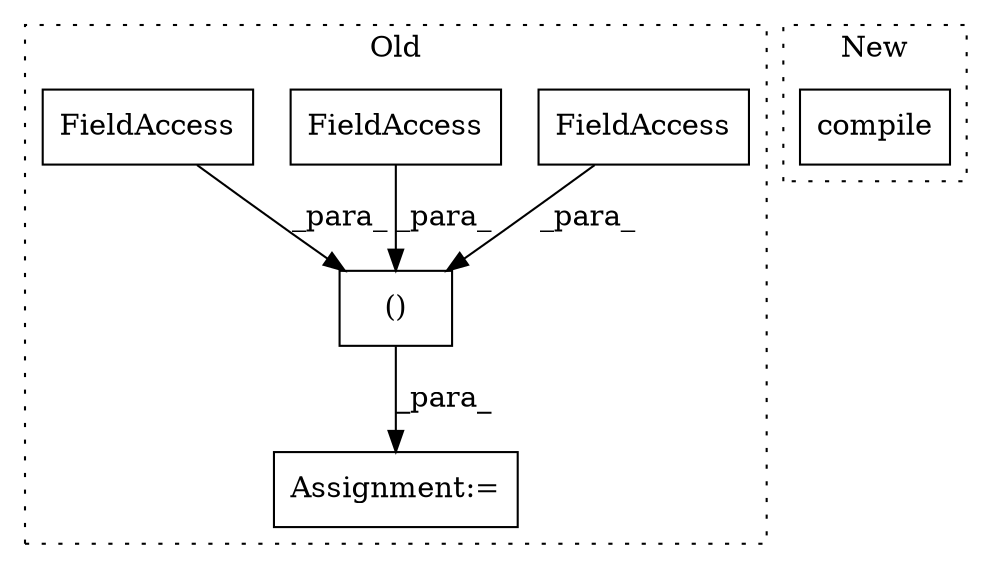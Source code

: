 digraph G {
subgraph cluster0 {
1 [label="()" a="106" s="4946" l="150" shape="box"];
3 [label="Assignment:=" a="7" s="5272" l="1" shape="box"];
4 [label="FieldAccess" a="22" s="4946" l="25" shape="box"];
5 [label="FieldAccess" a="22" s="4984" l="23" shape="box"];
6 [label="FieldAccess" a="22" s="5080" l="16" shape="box"];
label = "Old";
style="dotted";
}
subgraph cluster1 {
2 [label="compile" a="32" s="10204,10218" l="8,1" shape="box"];
label = "New";
style="dotted";
}
1 -> 3 [label="_para_"];
4 -> 1 [label="_para_"];
5 -> 1 [label="_para_"];
6 -> 1 [label="_para_"];
}